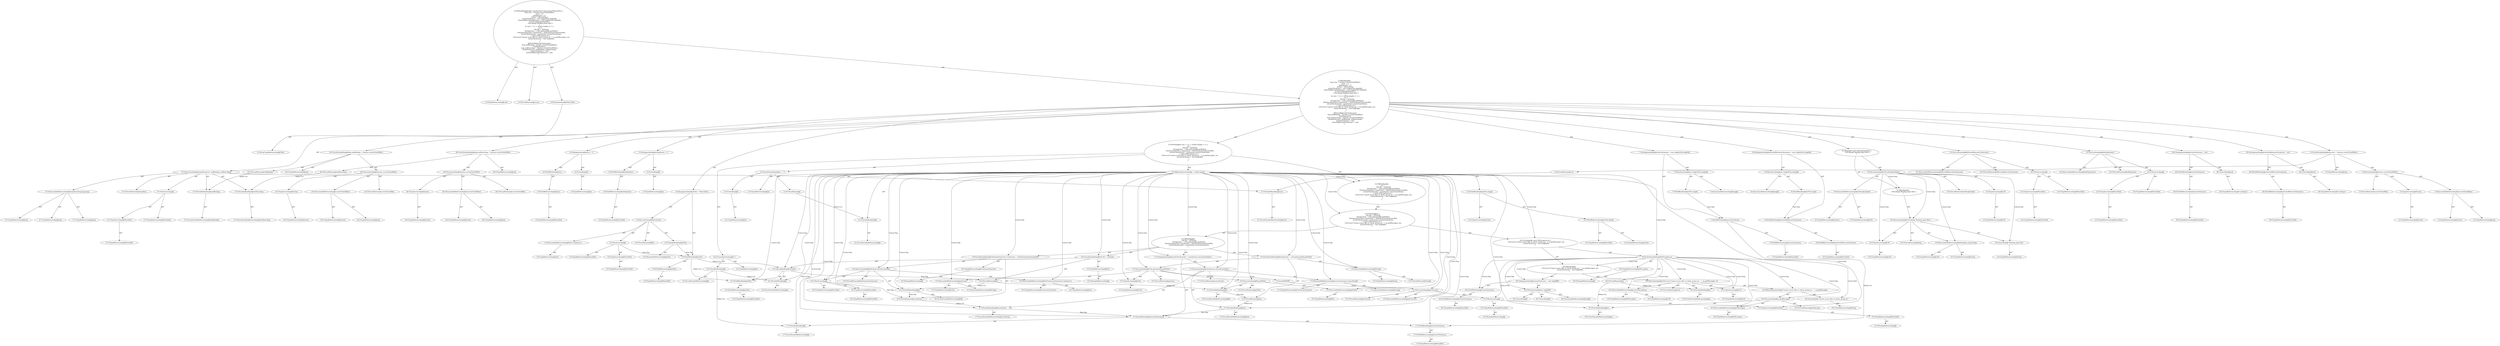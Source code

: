 digraph "process#?,File[]" {
0 [label="2:CtTypeReferenceImpl@void" shape=ellipse]
1 [label="2:CtVirtualElement@process" shape=ellipse]
2 [label="2:CtParameterImpl@File[] aFiles" shape=ellipse]
3 [label="2:CtArrayTypeReferenceImpl@File[]" shape=ellipse]
4 [label="3:CtTypeReferenceImpl@long" shape=ellipse]
5 [label="3:CtExecutableReferenceImpl@currentTimeMillis()" shape=ellipse]
6 [label="3:CtTypeReferenceImpl@System" shape=ellipse]
7 [label="3:CtTypeReferenceImpl@long" shape=ellipse]
8 [label="3:CtVirtualElement@currentTimeMillis" shape=ellipse]
9 [label="3:CtTypeAccessImpl@System" shape=ellipse]
10 [label="3:CtTypeReferenceImpl@System" shape=ellipse]
11 [label="3:CtInvocationImpl@System.currentTimeMillis()" shape=ellipse]
12 [label="3:CtVirtualElement@start" shape=ellipse]
13 [label="3:CtLocalVariableImpl@long start = System.currentTimeMillis()" shape=ellipse]
14 [label="4:CtFieldReferenceImpl@mLoc" shape=ellipse]
15 [label="4:CtTypeReferenceImpl@PlaceHold" shape=ellipse]
16 [label="4:CtFieldWriteImpl@mLoc" shape=ellipse]
17 [label="4:CtLiteralImpl@0" shape=ellipse]
18 [label="4:CtTypeReferenceImpl@int" shape=ellipse]
19 [label="4:CtAssignmentImpl@mLoc = 0" shape=ellipse]
20 [label="5:CtFieldReferenceImpl@mDuplicates" shape=ellipse]
21 [label="5:CtTypeReferenceImpl@PlaceHold" shape=ellipse]
22 [label="5:CtFieldWriteImpl@mDuplicates" shape=ellipse]
23 [label="5:CtLiteralImpl@0" shape=ellipse]
24 [label="5:CtTypeReferenceImpl@int" shape=ellipse]
25 [label="5:CtAssignmentImpl@mDuplicates = 0" shape=ellipse]
26 [label="6:CtFieldReferenceImpl@mFiles" shape=ellipse]
27 [label="6:CtTypeReferenceImpl@PlaceHold" shape=ellipse]
28 [label="6:CtFieldWriteImpl@mFiles" shape=ellipse]
29 [label="6:CtExecutableReferenceImpl@filter(<unknown>)" shape=ellipse]
30 [label="6:CtTypeReferenceImpl@null" shape=ellipse]
31 [label="6:CtVirtualElement@filter" shape=ellipse]
32 [label="6:CtTypeAccessImpl@PlaceHold" shape=ellipse]
33 [label="6:CtTypeReferenceImpl@PlaceHold" shape=ellipse]
34 [label="6:CtThisAccessImpl@" shape=ellipse]
35 [label="6:CtTypeReferenceImpl@PlaceHold" shape=ellipse]
36 [label="6:CtVariableReadImpl@aFiles" shape=ellipse]
37 [label="6:CtParameterReferenceImpl@aFiles" shape=ellipse]
38 [label="6:CtInvocationImpl@filter(aFiles)" shape=ellipse]
39 [label="6:CtAssignmentImpl@mFiles = filter(aFiles)" shape=ellipse]
40 [label="7:CtFieldReferenceImpl@mLineChecksums" shape=ellipse]
41 [label="7:CtTypeReferenceImpl@PlaceHold" shape=ellipse]
42 [label="7:CtFieldWriteImpl@mLineChecksums" shape=ellipse]
43 [label="7:CtNewArrayImpl@new long[mFiles.length][]" shape=ellipse]
44 [label="7:CtArrayTypeReferenceImpl@long[][]" shape=ellipse]
45 [label="7:CtFieldReadImpl@mFiles.length" shape=ellipse]
46 [label="7:CtAssignmentImpl@mLineChecksums = new long[mFiles.length][]" shape=ellipse]
47 [label="8:CtFieldReferenceImpl@mSortedRelevantChecksums" shape=ellipse]
48 [label="8:CtTypeReferenceImpl@PlaceHold" shape=ellipse]
49 [label="8:CtFieldWriteImpl@mSortedRelevantChecksums" shape=ellipse]
50 [label="8:CtNewArrayImpl@new long[mFiles.length][]" shape=ellipse]
51 [label="8:CtArrayTypeReferenceImpl@long[][]" shape=ellipse]
52 [label="8:CtFieldReadImpl@mFiles.length" shape=ellipse]
53 [label="8:CtAssignmentImpl@mSortedRelevantChecksums = new long[mFiles.length][]" shape=ellipse]
54 [label="9:CtExecutableReferenceImpl@isDebugEnabled()" shape=ellipse]
55 [label="9:CtTypeReferenceImpl@LOG" shape=ellipse]
56 [label="9:CtTypeReferenceImpl@boolean" shape=ellipse]
57 [label="9:CtVirtualElement@isDebugEnabled" shape=ellipse]
58 [label="9:CtTypeAccessImpl@LOG" shape=ellipse]
59 [label="9:CtTypeReferenceImpl@LOG" shape=ellipse]
60 [label="9:CtInvocationImpl@LOG.isDebugEnabled()" shape=ellipse]
61 [label="10:CtExecutableReferenceImpl@debug(java.lang.String)" shape=ellipse]
62 [label="10:CtTypeReferenceImpl@LOG" shape=ellipse]
63 [label="10:CtTypeReferenceImpl@String" shape=ellipse]
64 [label="10:CtVirtualElement@debug" shape=ellipse]
65 [label="10:CtTypeAccessImpl@LOG" shape=ellipse]
66 [label="10:CtTypeReferenceImpl@LOG" shape=ellipse]
67 [label="10:CtLiteralImpl@\"Reading input files\"" shape=ellipse]
68 [label="10:CtTypeReferenceImpl@String" shape=ellipse]
69 [label="10:CtInvocationImpl@LOG.debug(\"Reading input files\")" shape=ellipse]
70 [label="9:CtBlockImpl@\{
    LOG.debug(\"Reading input files\");
\}" shape=ellipse]
71 [label="9:CtIfImpl@if (LOG.isDebugEnabled()) \{
    LOG.debug(\"Reading input files\");
\}" shape=ellipse]
72 [label="12:CtTypeReferenceImpl@int" shape=ellipse]
73 [label="12:CtLiteralImpl@0" shape=ellipse]
74 [label="12:CtTypeReferenceImpl@int" shape=ellipse]
75 [label="12:CtVirtualElement@i" shape=ellipse]
76 [label="12:CtLocalVariableImpl@int i = 0" shape=ellipse]
77 [label="12:CtVariableReadImpl@i" shape=ellipse]
78 [label="12:CtLocalVariableReferenceImpl@i" shape=ellipse]
79 [label="12:CtFieldReferenceImpl@mFiles.length" shape=ellipse]
80 [label="12:CtTypeReferenceImpl@mFiles" shape=ellipse]
81 [label="12:CtTypeReferenceImpl@PlaceHold" shape=ellipse]
82 [label="12:CtFieldReadImpl@mFiles.length" shape=ellipse]
83 [label="12:CtTypeAccessImpl@mFiles" shape=ellipse]
84 [label="12:CtBinaryOperatorImpl@i < mFiles.length" shape=ellipse]
85 [label="12:CtVariableWriteImpl@i" shape=ellipse]
86 [label="12:CtLocalVariableReferenceImpl@i" shape=ellipse]
87 [label="12:CtUnaryOperatorImpl@i++" shape=ellipse]
88 [label="12:CtTypeReferenceImpl@int" shape=ellipse]
89 [label="14:CtTypeReferenceImpl@File" shape=ellipse]
90 [label="14:CtPackageReferenceImpl@" shape=ellipse]
91 [label="14:CtFieldReferenceImpl@mFiles" shape=ellipse]
92 [label="14:CtTypeReferenceImpl@PlaceHold" shape=ellipse]
93 [label="14:CtFieldReadImpl@mFiles" shape=ellipse]
94 [label="14:CtVariableReadImpl@i" shape=ellipse]
95 [label="14:CtLocalVariableReferenceImpl@i" shape=ellipse]
96 [label="14:CtArrayReadImpl@mFiles[i]" shape=ellipse]
97 [label="14:CtVirtualElement@file" shape=ellipse]
98 [label="14:CtLocalVariableImpl@File file = mFiles[i]" shape=ellipse]
99 [label="15:CtVirtualElement@String[]" shape=ellipse]
100 [label="15:CtArrayTypeReferenceImpl@String[]" shape=ellipse]
101 [label="15:CtTypeReferenceImpl@String" shape=ellipse]
102 [label="15:CtExecutableReferenceImpl@getLines()" shape=ellipse]
103 [label="15:CtTypeReferenceImpl@Utils" shape=ellipse]
104 [label="15:CtArrayTypeReferenceImpl@String[]" shape=ellipse]
105 [label="15:CtVirtualElement@getLines" shape=ellipse]
106 [label="15:CtTypeAccessImpl@Utils" shape=ellipse]
107 [label="15:CtTypeReferenceImpl@Utils" shape=ellipse]
108 [label="15:CtExecutableReferenceImpl@getPath()" shape=ellipse]
109 [label="15:CtTypeReferenceImpl@File" shape=ellipse]
110 [label="15:CtVirtualElement@getPath" shape=ellipse]
111 [label="15:CtVariableReadImpl@file" shape=ellipse]
112 [label="15:CtLocalVariableReferenceImpl@file" shape=ellipse]
113 [label="15:CtInvocationImpl@file.getPath()" shape=ellipse]
114 [label="15:CtInvocationImpl@Utils.getLines(file.getPath())" shape=ellipse]
115 [label="15:CtVirtualElement@lines" shape=ellipse]
116 [label="15:CtLocalVariableImpl@String[] lines = Utils.getLines(file.getPath())" shape=ellipse]
117 [label="16:CtTypeReferenceImpl@ChecksumGenerator" shape=ellipse]
118 [label="16:CtPackageReferenceImpl@" shape=ellipse]
119 [label="16:CtExecutableReferenceImpl@findChecksumGenerator(<unknown>)" shape=ellipse]
120 [label="16:CtTypeReferenceImpl@ChecksumGenerator" shape=ellipse]
121 [label="16:CtTypeReferenceImpl@null" shape=ellipse]
122 [label="16:CtVirtualElement@findChecksumGenerator" shape=ellipse]
123 [label="16:CtTypeAccessImpl@PlaceHold" shape=ellipse]
124 [label="16:CtTypeReferenceImpl@PlaceHold" shape=ellipse]
125 [label="16:CtThisAccessImpl@" shape=ellipse]
126 [label="16:CtTypeReferenceImpl@PlaceHold" shape=ellipse]
127 [label="16:CtVariableReadImpl@file" shape=ellipse]
128 [label="16:CtLocalVariableReferenceImpl@file" shape=ellipse]
129 [label="16:CtInvocationImpl@findChecksumGenerator(file)" shape=ellipse]
130 [label="16:CtVirtualElement@transformer" shape=ellipse]
131 [label="16:CtLocalVariableImpl@ChecksumGenerator transformer = findChecksumGenerator(file)" shape=ellipse]
132 [label="17:CtFieldReferenceImpl@mLineChecksums" shape=ellipse]
133 [label="17:CtTypeReferenceImpl@PlaceHold" shape=ellipse]
134 [label="17:CtFieldReadImpl@mLineChecksums" shape=ellipse]
135 [label="17:CtVariableReadImpl@i" shape=ellipse]
136 [label="17:CtLocalVariableReferenceImpl@i" shape=ellipse]
137 [label="17:CtArrayWriteImpl@mLineChecksums[i]" shape=ellipse]
138 [label="17:CtExecutableReferenceImpl@convertLines(java.lang.String[])" shape=ellipse]
139 [label="17:CtTypeReferenceImpl@ChecksumGenerator" shape=ellipse]
140 [label="17:CtArrayTypeReferenceImpl@String[]" shape=ellipse]
141 [label="17:CtVirtualElement@convertLines" shape=ellipse]
142 [label="17:CtVariableReadImpl@transformer" shape=ellipse]
143 [label="17:CtLocalVariableReferenceImpl@transformer" shape=ellipse]
144 [label="17:CtVariableReadImpl@lines" shape=ellipse]
145 [label="17:CtLocalVariableReferenceImpl@lines" shape=ellipse]
146 [label="17:CtInvocationImpl@transformer.convertLines(lines)" shape=ellipse]
147 [label="17:CtAssignmentImpl@mLineChecksums[i] = transformer.convertLines(lines)" shape=ellipse]
148 [label="13:CtBlockImpl@\{
    File file = mFiles[i];
    String[] lines = Utils.getLines(file.getPath());
    ChecksumGenerator transformer = findChecksumGenerator(file);
    mLineChecksums[i] = transformer.convertLines(lines);
\}" shape=ellipse]
149 [label="18:CtVirtualElement@ex" shape=ellipse]
150 [label="18:CtTypeReferenceImpl@IOException" shape=ellipse]
151 [label="18:CtPackageReferenceImpl@" shape=ellipse]
152 [label="18:CtCatchVariableImpl@IOException ex" shape=ellipse]
153 [label="19:CtExecutableReferenceImpl@error(IOException)" shape=ellipse]
154 [label="19:CtTypeReferenceImpl@LOG" shape=ellipse]
155 [label="19:CtTypeReferenceImpl@IOException" shape=ellipse]
156 [label="19:CtVirtualElement@error" shape=ellipse]
157 [label="19:CtTypeAccessImpl@LOG" shape=ellipse]
158 [label="19:CtTypeReferenceImpl@LOG" shape=ellipse]
159 [label="19:CtLiteralImpl@\"Cannot access files to check, giving up: \"" shape=ellipse]
160 [label="19:CtTypeReferenceImpl@String" shape=ellipse]
161 [label="19:CtExecutableReferenceImpl@getMessage()" shape=ellipse]
162 [label="19:CtTypeReferenceImpl@IOException" shape=ellipse]
163 [label="19:CtVirtualElement@getMessage" shape=ellipse]
164 [label="19:CtVariableReadImpl@ex" shape=ellipse]
165 [label="19:CtCatchVariableReferenceImpl@ex" shape=ellipse]
166 [label="19:CtInvocationImpl@ex.getMessage()" shape=ellipse]
167 [label="19:CtBinaryOperatorImpl@\"Cannot access files to check, giving up: \" + ex.getMessage()" shape=ellipse]
168 [label="19:CtVariableReadImpl@ex" shape=ellipse]
169 [label="19:CtCatchVariableReferenceImpl@ex" shape=ellipse]
170 [label="19:CtInvocationImpl@LOG.error(\"Cannot access files to check, giving up: \" + ex.getMessage(), ex)" shape=ellipse]
171 [label="20:CtFieldReferenceImpl@mLineChecksums" shape=ellipse]
172 [label="20:CtTypeReferenceImpl@PlaceHold" shape=ellipse]
173 [label="20:CtFieldWriteImpl@mLineChecksums" shape=ellipse]
174 [label="20:CtNewArrayImpl@new long[0][0]" shape=ellipse]
175 [label="20:CtArrayTypeReferenceImpl@long[][]" shape=ellipse]
176 [label="20:CtLiteralImpl@0" shape=ellipse]
177 [label="20:CtLiteralImpl@0" shape=ellipse]
178 [label="20:CtAssignmentImpl@mLineChecksums = new long[0][0]" shape=ellipse]
179 [label="18:CtBlockImpl@\{
    LOG.error(\"Cannot access files to check, giving up: \" + ex.getMessage(), ex);
    mLineChecksums = new long[0][0];
\}" shape=ellipse]
180 [label="18:CtCatchImpl@ catch (IOException ex) \{
    LOG.error(\"Cannot access files to check, giving up: \" + ex.getMessage(), ex);
    mLineChecksums = new long[0][0];
\}" shape=ellipse]
181 [label="13:CtTryImpl@try \{
    File file = mFiles[i];
    String[] lines = Utils.getLines(file.getPath());
    ChecksumGenerator transformer = findChecksumGenerator(file);
    mLineChecksums[i] = transformer.convertLines(lines);
\} catch (IOException ex) \{
    LOG.error(\"Cannot access files to check, giving up: \" + ex.getMessage(), ex);
    mLineChecksums = new long[0][0];
\}" shape=ellipse]
182 [label="12:CtBlockImpl@\{
    try \{
        File file = mFiles[i];
        String[] lines = Utils.getLines(file.getPath());
        ChecksumGenerator transformer = findChecksumGenerator(file);
        mLineChecksums[i] = transformer.convertLines(lines);
    \} catch (IOException ex) \{
        LOG.error(\"Cannot access files to check, giving up: \" + ex.getMessage(), ex);
        mLineChecksums = new long[0][0];
    \}
\}" shape=ellipse]
183 [label="12:CtForImpl@for (int i = 0; i < mFiles.length; i++) \{
    try \{
        File file = mFiles[i];
        String[] lines = Utils.getLines(file.getPath());
        ChecksumGenerator transformer = findChecksumGenerator(file);
        mLineChecksums[i] = transformer.convertLines(lines);
    \} catch (IOException ex) \{
        LOG.error(\"Cannot access files to check, giving up: \" + ex.getMessage(), ex);
        mLineChecksums = new long[0][0];
    \}
\}" shape=ellipse]
184 [label="23:CtExecutableReferenceImpl@fillSortedRelevantChecksums()" shape=ellipse]
185 [label="23:CtVirtualElement@fillSortedRelevantChecksums" shape=ellipse]
186 [label="23:CtTypeAccessImpl@PlaceHold" shape=ellipse]
187 [label="23:CtTypeReferenceImpl@PlaceHold" shape=ellipse]
188 [label="23:CtThisAccessImpl@" shape=ellipse]
189 [label="23:CtTypeReferenceImpl@PlaceHold" shape=ellipse]
190 [label="23:CtInvocationImpl@fillSortedRelevantChecksums()" shape=ellipse]
191 [label="24:CtTypeReferenceImpl@long" shape=ellipse]
192 [label="24:CtExecutableReferenceImpl@currentTimeMillis()" shape=ellipse]
193 [label="24:CtTypeReferenceImpl@System" shape=ellipse]
194 [label="24:CtTypeReferenceImpl@long" shape=ellipse]
195 [label="24:CtVirtualElement@currentTimeMillis" shape=ellipse]
196 [label="24:CtTypeAccessImpl@System" shape=ellipse]
197 [label="24:CtTypeReferenceImpl@System" shape=ellipse]
198 [label="24:CtInvocationImpl@System.currentTimeMillis()" shape=ellipse]
199 [label="24:CtVirtualElement@endReading" shape=ellipse]
200 [label="24:CtLocalVariableImpl@long endReading = System.currentTimeMillis()" shape=ellipse]
201 [label="25:CtExecutableReferenceImpl@findDuplicates()" shape=ellipse]
202 [label="25:CtVirtualElement@findDuplicates" shape=ellipse]
203 [label="25:CtTypeAccessImpl@PlaceHold" shape=ellipse]
204 [label="25:CtTypeReferenceImpl@PlaceHold" shape=ellipse]
205 [label="25:CtThisAccessImpl@" shape=ellipse]
206 [label="25:CtTypeReferenceImpl@PlaceHold" shape=ellipse]
207 [label="25:CtInvocationImpl@findDuplicates()" shape=ellipse]
208 [label="26:CtTypeReferenceImpl@long" shape=ellipse]
209 [label="26:CtExecutableReferenceImpl@currentTimeMillis()" shape=ellipse]
210 [label="26:CtTypeReferenceImpl@System" shape=ellipse]
211 [label="26:CtTypeReferenceImpl@long" shape=ellipse]
212 [label="26:CtVirtualElement@currentTimeMillis" shape=ellipse]
213 [label="26:CtTypeAccessImpl@System" shape=ellipse]
214 [label="26:CtTypeReferenceImpl@System" shape=ellipse]
215 [label="26:CtInvocationImpl@System.currentTimeMillis()" shape=ellipse]
216 [label="26:CtVirtualElement@endSearching" shape=ellipse]
217 [label="26:CtLocalVariableImpl@long endSearching = System.currentTimeMillis()" shape=ellipse]
218 [label="27:CtExecutableReferenceImpl@dumpStats(long,long,long)" shape=ellipse]
219 [label="27:CtTypeReferenceImpl@long" shape=ellipse]
220 [label="27:CtTypeReferenceImpl@long" shape=ellipse]
221 [label="27:CtTypeReferenceImpl@long" shape=ellipse]
222 [label="27:CtVirtualElement@dumpStats" shape=ellipse]
223 [label="27:CtTypeAccessImpl@PlaceHold" shape=ellipse]
224 [label="27:CtTypeReferenceImpl@PlaceHold" shape=ellipse]
225 [label="27:CtThisAccessImpl@" shape=ellipse]
226 [label="27:CtTypeReferenceImpl@PlaceHold" shape=ellipse]
227 [label="27:CtVariableReadImpl@start" shape=ellipse]
228 [label="27:CtLocalVariableReferenceImpl@start" shape=ellipse]
229 [label="27:CtVariableReadImpl@endReading" shape=ellipse]
230 [label="27:CtLocalVariableReferenceImpl@endReading" shape=ellipse]
231 [label="27:CtVariableReadImpl@endSearching" shape=ellipse]
232 [label="27:CtLocalVariableReferenceImpl@endSearching" shape=ellipse]
233 [label="27:CtInvocationImpl@dumpStats(start, endReading, endSearching)" shape=ellipse]
234 [label="28:CtFieldReferenceImpl@mLineChecksums" shape=ellipse]
235 [label="28:CtTypeReferenceImpl@PlaceHold" shape=ellipse]
236 [label="28:CtFieldWriteImpl@mLineChecksums" shape=ellipse]
237 [label="28:CtLiteralImpl@null" shape=ellipse]
238 [label="28:CtTypeReferenceImpl@<nulltype>" shape=ellipse]
239 [label="28:CtAssignmentImpl@mLineChecksums = null" shape=ellipse]
240 [label="29:CtFieldReferenceImpl@mSortedRelevantChecksums" shape=ellipse]
241 [label="29:CtTypeReferenceImpl@PlaceHold" shape=ellipse]
242 [label="29:CtFieldWriteImpl@mSortedRelevantChecksums" shape=ellipse]
243 [label="29:CtLiteralImpl@null" shape=ellipse]
244 [label="29:CtTypeReferenceImpl@<nulltype>" shape=ellipse]
245 [label="29:CtAssignmentImpl@mSortedRelevantChecksums = null" shape=ellipse]
246 [label="2:CtBlockImpl@\{
    long start = System.currentTimeMillis();
    mLoc = 0;
    mDuplicates = 0;
    mFiles = filter(aFiles);
    mLineChecksums = new long[mFiles.length][];
    mSortedRelevantChecksums = new long[mFiles.length][];
    if (LOG.isDebugEnabled()) \{
        LOG.debug(\"Reading input files\");
    \}
    for (int i = 0; i < mFiles.length; i++) \{
        try \{
            File file = mFiles[i];
            String[] lines = Utils.getLines(file.getPath());
            ChecksumGenerator transformer = findChecksumGenerator(file);
            mLineChecksums[i] = transformer.convertLines(lines);
        \} catch (IOException ex) \{
            LOG.error(\"Cannot access files to check, giving up: \" + ex.getMessage(), ex);
            mLineChecksums = new long[0][0];
        \}
    \}
    fillSortedRelevantChecksums();
    long endReading = System.currentTimeMillis();
    findDuplicates();
    long endSearching = System.currentTimeMillis();
    dumpStats(start, endReading, endSearching);
    mLineChecksums = null;
    mSortedRelevantChecksums = null;
\}" shape=ellipse]
247 [label="2:CtMethodImpl@public synchronized void process(File[] aFiles) \{
    long start = System.currentTimeMillis();
    mLoc = 0;
    mDuplicates = 0;
    mFiles = filter(aFiles);
    mLineChecksums = new long[mFiles.length][];
    mSortedRelevantChecksums = new long[mFiles.length][];
    if (LOG.isDebugEnabled()) \{
        LOG.debug(\"Reading input files\");
    \}
    for (int i = 0; i < mFiles.length; i++) \{
        try \{
            File file = mFiles[i];
            String[] lines = Utils.getLines(file.getPath());
            ChecksumGenerator transformer = findChecksumGenerator(file);
            mLineChecksums[i] = transformer.convertLines(lines);
        \} catch (IOException ex) \{
            LOG.error(\"Cannot access files to check, giving up: \" + ex.getMessage(), ex);
            mLineChecksums = new long[0][0];
        \}
    \}
    fillSortedRelevantChecksums();
    long endReading = System.currentTimeMillis();
    findDuplicates();
    long endSearching = System.currentTimeMillis();
    dumpStats(start, endReading, endSearching);
    mLineChecksums = null;
    mSortedRelevantChecksums = null;
\}" shape=ellipse]
248 [label="15:Insert@INSERT" shape=ellipse]
249 [label="15:CtPackageReferenceImpl@" shape=ellipse]
250 [label="15:CtTypeReferenceImpl@PlaceHold" shape=ellipse]
251 [label="15:CtPackageReferenceImpl@" shape=ellipse]
252 [label="15:CtTypeReferenceImpl@PlaceHold" shape=ellipse]
253 [label="15:CtTypeAccessImpl@PlaceHold" shape=ellipse]
254 [label="15:CtThisAccessImpl@" shape=ellipse]
255 [label="15:CtExecutableReferenceImpl@getCharset()" shape=ellipse]
256 [label="15:CtInvocationImpl@getCharset()" shape=ellipse]
257 [label="15:CtVirtualElement@getCharset" shape=ellipse]
2 -> 3 [label="AST"];
5 -> 6 [label="AST"];
5 -> 7 [label="AST"];
9 -> 10 [label="AST"];
11 -> 8 [label="AST"];
11 -> 9 [label="AST"];
11 -> 5 [label="AST"];
12 -> 227 [label="Define-Use"];
13 -> 12 [label="AST"];
13 -> 4 [label="AST"];
13 -> 11 [label="AST"];
14 -> 15 [label="AST"];
16 -> 14 [label="AST"];
17 -> 18 [label="AST"];
19 -> 16 [label="AST"];
19 -> 17 [label="AST"];
20 -> 21 [label="AST"];
22 -> 20 [label="AST"];
23 -> 24 [label="AST"];
25 -> 22 [label="AST"];
25 -> 23 [label="AST"];
26 -> 27 [label="AST"];
28 -> 26 [label="AST"];
28 -> 93 [label="Define-Use"];
28 -> 96 [label="Define-Use"];
29 -> 30 [label="AST"];
32 -> 33 [label="AST"];
34 -> 35 [label="AST"];
34 -> 32 [label="AST"];
34 -> 28 [label="Data Dep"];
36 -> 37 [label="AST"];
36 -> 28 [label="Data Dep"];
38 -> 31 [label="AST"];
38 -> 34 [label="AST"];
38 -> 29 [label="AST"];
38 -> 36 [label="AST"];
39 -> 28 [label="AST"];
39 -> 38 [label="AST"];
40 -> 41 [label="AST"];
42 -> 40 [label="AST"];
42 -> 134 [label="Define-Use"];
43 -> 44 [label="AST"];
43 -> 45 [label="AST"];
45 -> 42 [label="Data Dep"];
46 -> 42 [label="AST"];
46 -> 43 [label="AST"];
47 -> 48 [label="AST"];
49 -> 47 [label="AST"];
50 -> 51 [label="AST"];
50 -> 52 [label="AST"];
52 -> 49 [label="Data Dep"];
53 -> 49 [label="AST"];
53 -> 50 [label="AST"];
54 -> 55 [label="AST"];
54 -> 56 [label="AST"];
58 -> 59 [label="AST"];
60 -> 57 [label="AST"];
60 -> 58 [label="AST"];
60 -> 54 [label="AST"];
60 -> 70 [label="Control Dep"];
60 -> 69 [label="Control Dep"];
60 -> 61 [label="Control Dep"];
60 -> 65 [label="Control Dep"];
60 -> 67 [label="Control Dep"];
61 -> 62 [label="AST"];
61 -> 63 [label="AST"];
65 -> 66 [label="AST"];
67 -> 68 [label="AST"];
69 -> 64 [label="AST"];
69 -> 65 [label="AST"];
69 -> 61 [label="AST"];
69 -> 67 [label="AST"];
70 -> 69 [label="AST"];
71 -> 60 [label="AST"];
71 -> 70 [label="AST"];
73 -> 74 [label="AST"];
75 -> 77 [label="Define-Use"];
76 -> 75 [label="AST"];
76 -> 72 [label="AST"];
76 -> 73 [label="AST"];
77 -> 78 [label="AST"];
79 -> 80 [label="AST"];
79 -> 81 [label="AST"];
82 -> 83 [label="AST"];
82 -> 79 [label="AST"];
84 -> 77 [label="AST"];
84 -> 82 [label="AST"];
84 -> 182 [label="Control Dep"];
84 -> 181 [label="Control Dep"];
84 -> 148 [label="Control Dep"];
84 -> 98 [label="Control Dep"];
84 -> 96 [label="Control Dep"];
84 -> 93 [label="Control Dep"];
84 -> 94 [label="Control Dep"];
84 -> 116 [label="Control Dep"];
84 -> 100 [label="Control Dep"];
84 -> 114 [label="Control Dep"];
84 -> 102 [label="Control Dep"];
84 -> 106 [label="Control Dep"];
84 -> 113 [label="Control Dep"];
84 -> 108 [label="Control Dep"];
84 -> 111 [label="Control Dep"];
84 -> 131 [label="Control Dep"];
84 -> 129 [label="Control Dep"];
84 -> 119 [label="Control Dep"];
84 -> 125 [label="Control Dep"];
84 -> 123 [label="Control Dep"];
84 -> 127 [label="Control Dep"];
84 -> 147 [label="Control Dep"];
84 -> 137 [label="Control Dep"];
84 -> 134 [label="Control Dep"];
84 -> 135 [label="Control Dep"];
84 -> 146 [label="Control Dep"];
84 -> 138 [label="Control Dep"];
84 -> 142 [label="Control Dep"];
84 -> 144 [label="Control Dep"];
84 -> 180 [label="Control Dep"];
84 -> 152 [label="Control Dep"];
84 -> 253 [label="Control Dep"];
84 -> 254 [label="Control Dep"];
84 -> 255 [label="Control Dep"];
84 -> 256 [label="Control Dep"];
85 -> 86 [label="AST"];
85 -> 94 [label="Define-Use"];
85 -> 135 [label="Define-Use"];
87 -> 88 [label="AST"];
87 -> 85 [label="AST"];
89 -> 90 [label="AST"];
91 -> 92 [label="AST"];
93 -> 91 [label="AST"];
94 -> 95 [label="AST"];
96 -> 93 [label="AST"];
96 -> 94 [label="AST"];
96 -> 97 [label="Data Dep"];
97 -> 111 [label="Define-Use"];
97 -> 127 [label="Define-Use"];
98 -> 97 [label="AST"];
98 -> 89 [label="AST"];
98 -> 96 [label="AST"];
100 -> 99 [label="AST"];
100 -> 101 [label="AST"];
102 -> 103 [label="AST"];
102 -> 104 [label="AST"];
106 -> 107 [label="AST"];
108 -> 109 [label="AST"];
111 -> 112 [label="AST"];
111 -> 115 [label="Data Dep"];
113 -> 110 [label="AST"];
113 -> 111 [label="AST"];
113 -> 108 [label="AST"];
114 -> 105 [label="AST"];
114 -> 106 [label="AST"];
114 -> 102 [label="AST"];
114 -> 113 [label="AST"];
114 -> 248 [label="Action"];
115 -> 144 [label="Define-Use"];
116 -> 115 [label="AST"];
116 -> 100 [label="AST"];
116 -> 114 [label="AST"];
117 -> 118 [label="AST"];
119 -> 120 [label="AST"];
119 -> 121 [label="AST"];
123 -> 124 [label="AST"];
125 -> 126 [label="AST"];
125 -> 123 [label="AST"];
125 -> 130 [label="Data Dep"];
127 -> 128 [label="AST"];
127 -> 130 [label="Data Dep"];
129 -> 122 [label="AST"];
129 -> 125 [label="AST"];
129 -> 119 [label="AST"];
129 -> 127 [label="AST"];
130 -> 142 [label="Define-Use"];
131 -> 130 [label="AST"];
131 -> 117 [label="AST"];
131 -> 129 [label="AST"];
132 -> 133 [label="AST"];
134 -> 132 [label="AST"];
135 -> 136 [label="AST"];
137 -> 134 [label="AST"];
137 -> 135 [label="AST"];
138 -> 139 [label="AST"];
138 -> 140 [label="AST"];
142 -> 143 [label="AST"];
142 -> 137 [label="Data Dep"];
144 -> 145 [label="AST"];
144 -> 137 [label="Data Dep"];
146 -> 141 [label="AST"];
146 -> 142 [label="AST"];
146 -> 138 [label="AST"];
146 -> 144 [label="AST"];
147 -> 137 [label="AST"];
147 -> 146 [label="AST"];
148 -> 98 [label="AST"];
148 -> 116 [label="AST"];
148 -> 131 [label="AST"];
148 -> 147 [label="AST"];
149 -> 164 [label="Define-Use"];
149 -> 168 [label="Define-Use"];
150 -> 151 [label="AST"];
152 -> 149 [label="AST"];
152 -> 150 [label="AST"];
152 -> 179 [label="Control Dep"];
152 -> 170 [label="Control Dep"];
152 -> 153 [label="Control Dep"];
152 -> 157 [label="Control Dep"];
152 -> 167 [label="Control Dep"];
152 -> 159 [label="Control Dep"];
152 -> 166 [label="Control Dep"];
152 -> 161 [label="Control Dep"];
152 -> 164 [label="Control Dep"];
152 -> 168 [label="Control Dep"];
152 -> 178 [label="Control Dep"];
152 -> 173 [label="Control Dep"];
152 -> 174 [label="Control Dep"];
153 -> 154 [label="AST"];
153 -> 155 [label="AST"];
157 -> 158 [label="AST"];
159 -> 160 [label="AST"];
161 -> 162 [label="AST"];
164 -> 165 [label="AST"];
166 -> 163 [label="AST"];
166 -> 164 [label="AST"];
166 -> 161 [label="AST"];
167 -> 159 [label="AST"];
167 -> 166 [label="AST"];
168 -> 169 [label="AST"];
170 -> 156 [label="AST"];
170 -> 157 [label="AST"];
170 -> 153 [label="AST"];
170 -> 167 [label="AST"];
170 -> 168 [label="AST"];
171 -> 172 [label="AST"];
173 -> 171 [label="AST"];
174 -> 175 [label="AST"];
174 -> 176 [label="AST"];
174 -> 177 [label="AST"];
178 -> 173 [label="AST"];
178 -> 174 [label="AST"];
179 -> 170 [label="AST"];
179 -> 178 [label="AST"];
180 -> 152 [label="AST"];
180 -> 179 [label="AST"];
181 -> 148 [label="AST"];
181 -> 180 [label="AST"];
182 -> 181 [label="AST"];
183 -> 76 [label="AST"];
183 -> 84 [label="AST"];
183 -> 87 [label="AST"];
183 -> 182 [label="AST"];
186 -> 187 [label="AST"];
188 -> 189 [label="AST"];
188 -> 186 [label="AST"];
190 -> 185 [label="AST"];
190 -> 188 [label="AST"];
190 -> 184 [label="AST"];
192 -> 193 [label="AST"];
192 -> 194 [label="AST"];
196 -> 197 [label="AST"];
198 -> 195 [label="AST"];
198 -> 196 [label="AST"];
198 -> 192 [label="AST"];
199 -> 229 [label="Define-Use"];
200 -> 199 [label="AST"];
200 -> 191 [label="AST"];
200 -> 198 [label="AST"];
203 -> 204 [label="AST"];
205 -> 206 [label="AST"];
205 -> 203 [label="AST"];
207 -> 202 [label="AST"];
207 -> 205 [label="AST"];
207 -> 201 [label="AST"];
209 -> 210 [label="AST"];
209 -> 211 [label="AST"];
213 -> 214 [label="AST"];
215 -> 212 [label="AST"];
215 -> 213 [label="AST"];
215 -> 209 [label="AST"];
216 -> 231 [label="Define-Use"];
217 -> 216 [label="AST"];
217 -> 208 [label="AST"];
217 -> 215 [label="AST"];
218 -> 219 [label="AST"];
218 -> 220 [label="AST"];
218 -> 221 [label="AST"];
223 -> 224 [label="AST"];
225 -> 226 [label="AST"];
225 -> 223 [label="AST"];
227 -> 228 [label="AST"];
229 -> 230 [label="AST"];
231 -> 232 [label="AST"];
233 -> 222 [label="AST"];
233 -> 225 [label="AST"];
233 -> 218 [label="AST"];
233 -> 227 [label="AST"];
233 -> 229 [label="AST"];
233 -> 231 [label="AST"];
234 -> 235 [label="AST"];
236 -> 234 [label="AST"];
237 -> 238 [label="AST"];
239 -> 236 [label="AST"];
239 -> 237 [label="AST"];
240 -> 241 [label="AST"];
242 -> 240 [label="AST"];
243 -> 244 [label="AST"];
245 -> 242 [label="AST"];
245 -> 243 [label="AST"];
246 -> 13 [label="AST"];
246 -> 19 [label="AST"];
246 -> 25 [label="AST"];
246 -> 39 [label="AST"];
246 -> 46 [label="AST"];
246 -> 53 [label="AST"];
246 -> 71 [label="AST"];
246 -> 183 [label="AST"];
246 -> 190 [label="AST"];
246 -> 200 [label="AST"];
246 -> 207 [label="AST"];
246 -> 217 [label="AST"];
246 -> 233 [label="AST"];
246 -> 239 [label="AST"];
246 -> 245 [label="AST"];
247 -> 1 [label="AST"];
247 -> 0 [label="AST"];
247 -> 2 [label="AST"];
247 -> 246 [label="AST"];
248 -> 256 [label="Action"];
250 -> 249 [label="AST"];
252 -> 251 [label="AST"];
253 -> 252 [label="AST"];
254 -> 250 [label="AST"];
254 -> 253 [label="AST"];
256 -> 257 [label="AST"];
256 -> 254 [label="AST"];
256 -> 255 [label="AST"];
}